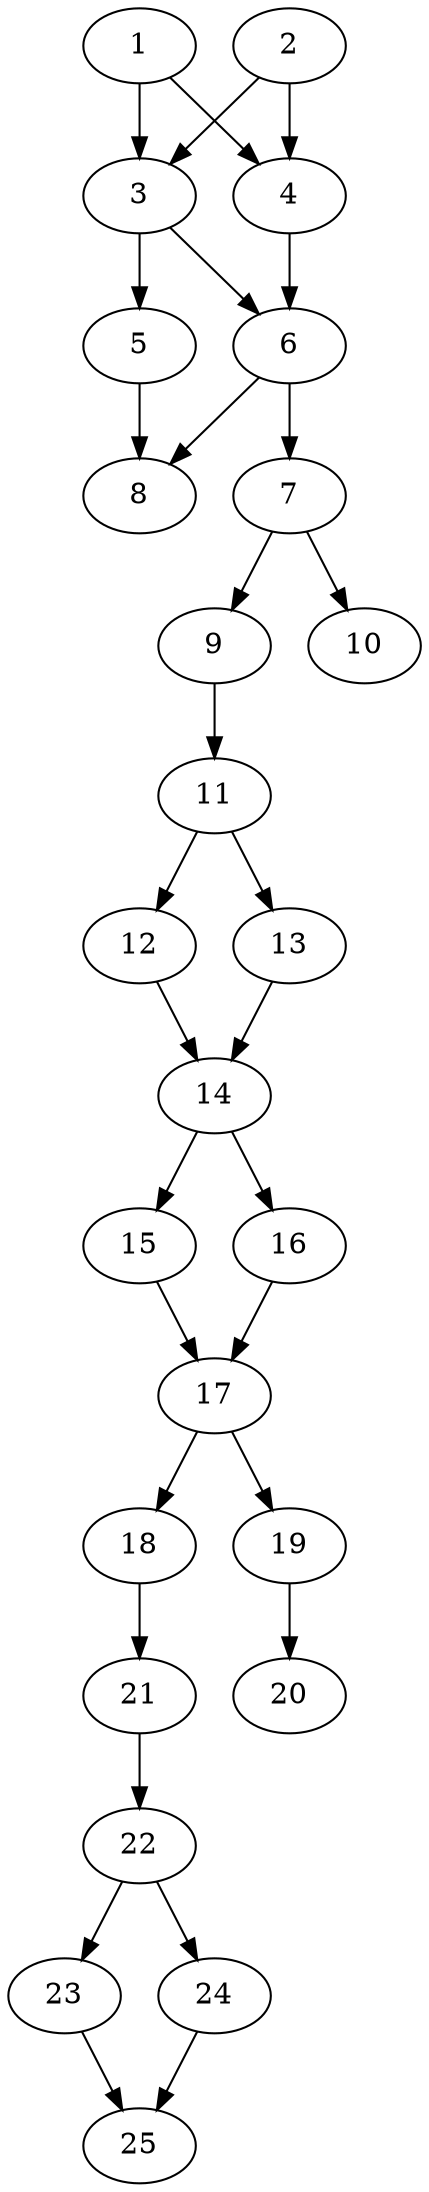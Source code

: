 // DAG automatically generated by daggen at Thu Oct  3 14:00:39 2019
// ./daggen --dot -n 25 --ccr 0.5 --fat 0.3 --regular 0.7 --density 0.9 --mindata 5242880 --maxdata 52428800 
digraph G {
  1 [size="99223552", alpha="0.12", expect_size="49611776"] 
  1 -> 3 [size ="49611776"]
  1 -> 4 [size ="49611776"]
  2 [size="87980032", alpha="0.19", expect_size="43990016"] 
  2 -> 3 [size ="43990016"]
  2 -> 4 [size ="43990016"]
  3 [size="79497216", alpha="0.15", expect_size="39748608"] 
  3 -> 5 [size ="39748608"]
  3 -> 6 [size ="39748608"]
  4 [size="101636096", alpha="0.02", expect_size="50818048"] 
  4 -> 6 [size ="50818048"]
  5 [size="25546752", alpha="0.01", expect_size="12773376"] 
  5 -> 8 [size ="12773376"]
  6 [size="84162560", alpha="0.16", expect_size="42081280"] 
  6 -> 7 [size ="42081280"]
  6 -> 8 [size ="42081280"]
  7 [size="75544576", alpha="0.15", expect_size="37772288"] 
  7 -> 9 [size ="37772288"]
  7 -> 10 [size ="37772288"]
  8 [size="96227328", alpha="0.18", expect_size="48113664"] 
  9 [size="68114432", alpha="0.10", expect_size="34057216"] 
  9 -> 11 [size ="34057216"]
  10 [size="28094464", alpha="0.06", expect_size="14047232"] 
  11 [size="75339776", alpha="0.17", expect_size="37669888"] 
  11 -> 12 [size ="37669888"]
  11 -> 13 [size ="37669888"]
  12 [size="37726208", alpha="0.13", expect_size="18863104"] 
  12 -> 14 [size ="18863104"]
  13 [size="34496512", alpha="0.00", expect_size="17248256"] 
  13 -> 14 [size ="17248256"]
  14 [size="12304384", alpha="0.14", expect_size="6152192"] 
  14 -> 15 [size ="6152192"]
  14 -> 16 [size ="6152192"]
  15 [size="20963328", alpha="0.05", expect_size="10481664"] 
  15 -> 17 [size ="10481664"]
  16 [size="25282560", alpha="0.17", expect_size="12641280"] 
  16 -> 17 [size ="12641280"]
  17 [size="98433024", alpha="0.20", expect_size="49216512"] 
  17 -> 18 [size ="49216512"]
  17 -> 19 [size ="49216512"]
  18 [size="74135552", alpha="0.02", expect_size="37067776"] 
  18 -> 21 [size ="37067776"]
  19 [size="64051200", alpha="0.14", expect_size="32025600"] 
  19 -> 20 [size ="32025600"]
  20 [size="15341568", alpha="0.12", expect_size="7670784"] 
  21 [size="45283328", alpha="0.09", expect_size="22641664"] 
  21 -> 22 [size ="22641664"]
  22 [size="28901376", alpha="0.03", expect_size="14450688"] 
  22 -> 23 [size ="14450688"]
  22 -> 24 [size ="14450688"]
  23 [size="92278784", alpha="0.11", expect_size="46139392"] 
  23 -> 25 [size ="46139392"]
  24 [size="93661184", alpha="0.19", expect_size="46830592"] 
  24 -> 25 [size ="46830592"]
  25 [size="64888832", alpha="0.10", expect_size="32444416"] 
}
